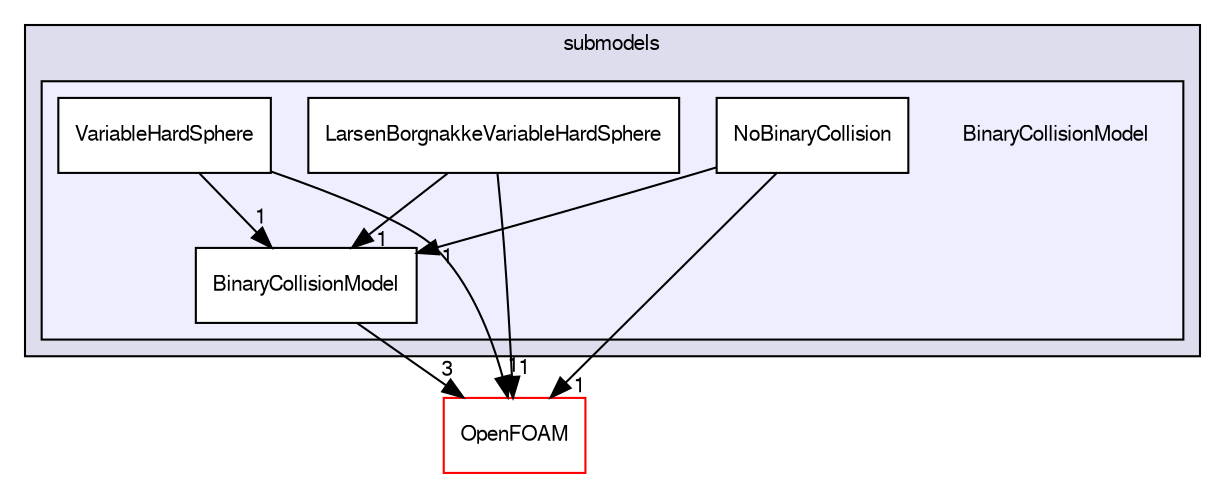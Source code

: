 digraph "src/lagrangian/dsmc/submodels/BinaryCollisionModel" {
  bgcolor=transparent;
  compound=true
  node [ fontsize="10", fontname="FreeSans"];
  edge [ labelfontsize="10", labelfontname="FreeSans"];
  subgraph clusterdir_458f6aebeeb838d83bef895f79509191 {
    graph [ bgcolor="#ddddee", pencolor="black", label="submodels" fontname="FreeSans", fontsize="10", URL="dir_458f6aebeeb838d83bef895f79509191.html"]
  subgraph clusterdir_822f279b0f0b67e3293673ee171a5cbb {
    graph [ bgcolor="#eeeeff", pencolor="black", label="" URL="dir_822f279b0f0b67e3293673ee171a5cbb.html"];
    dir_822f279b0f0b67e3293673ee171a5cbb [shape=plaintext label="BinaryCollisionModel"];
    dir_831e810dbd36aa957f51a085cba0f6fb [shape=box label="BinaryCollisionModel" color="black" fillcolor="white" style="filled" URL="dir_831e810dbd36aa957f51a085cba0f6fb.html"];
    dir_83466219f5a2f77dc3bda2dde5f6b73a [shape=box label="LarsenBorgnakkeVariableHardSphere" color="black" fillcolor="white" style="filled" URL="dir_83466219f5a2f77dc3bda2dde5f6b73a.html"];
    dir_32fe8b792159ecfda5e23658f57f8619 [shape=box label="NoBinaryCollision" color="black" fillcolor="white" style="filled" URL="dir_32fe8b792159ecfda5e23658f57f8619.html"];
    dir_40db2a5c52102b185b9f0cc6d4af6bc9 [shape=box label="VariableHardSphere" color="black" fillcolor="white" style="filled" URL="dir_40db2a5c52102b185b9f0cc6d4af6bc9.html"];
  }
  }
  dir_c5473ff19b20e6ec4dfe5c310b3778a8 [shape=box label="OpenFOAM" color="red" URL="dir_c5473ff19b20e6ec4dfe5c310b3778a8.html"];
  dir_40db2a5c52102b185b9f0cc6d4af6bc9->dir_831e810dbd36aa957f51a085cba0f6fb [headlabel="1", labeldistance=1.5 headhref="dir_001246_001243.html"];
  dir_40db2a5c52102b185b9f0cc6d4af6bc9->dir_c5473ff19b20e6ec4dfe5c310b3778a8 [headlabel="1", labeldistance=1.5 headhref="dir_001246_001732.html"];
  dir_831e810dbd36aa957f51a085cba0f6fb->dir_c5473ff19b20e6ec4dfe5c310b3778a8 [headlabel="3", labeldistance=1.5 headhref="dir_001243_001732.html"];
  dir_83466219f5a2f77dc3bda2dde5f6b73a->dir_831e810dbd36aa957f51a085cba0f6fb [headlabel="1", labeldistance=1.5 headhref="dir_001244_001243.html"];
  dir_83466219f5a2f77dc3bda2dde5f6b73a->dir_c5473ff19b20e6ec4dfe5c310b3778a8 [headlabel="1", labeldistance=1.5 headhref="dir_001244_001732.html"];
  dir_32fe8b792159ecfda5e23658f57f8619->dir_831e810dbd36aa957f51a085cba0f6fb [headlabel="1", labeldistance=1.5 headhref="dir_001245_001243.html"];
  dir_32fe8b792159ecfda5e23658f57f8619->dir_c5473ff19b20e6ec4dfe5c310b3778a8 [headlabel="1", labeldistance=1.5 headhref="dir_001245_001732.html"];
}
